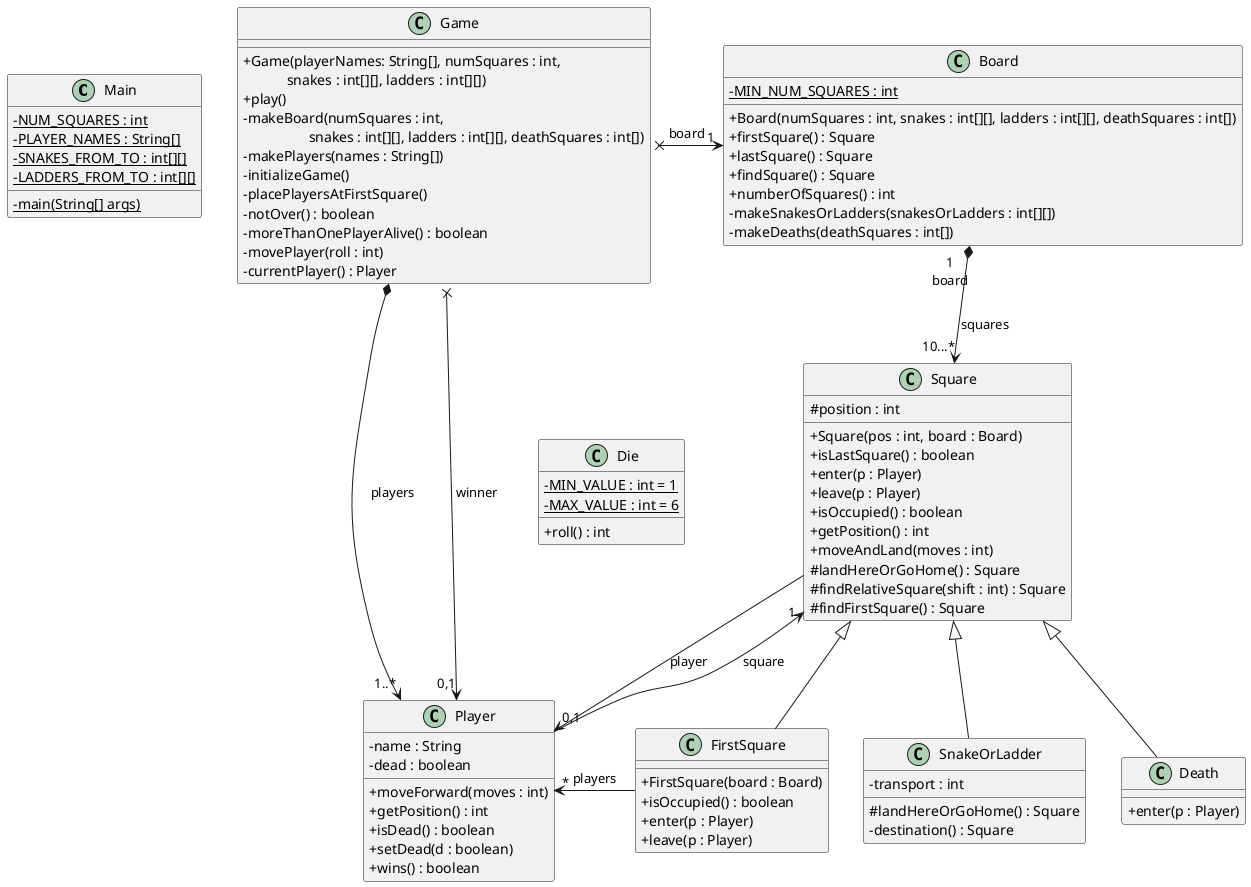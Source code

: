 @startuml 
skinparam classAttributeIconSize 0
' this is to use the standard notation for public, protected, private

class Main {
- {static} NUM_SQUARES : int
- {static} PLAYER_NAMES : String[]
- {static} SNAKES_FROM_TO : int[][]
- {static} LADDERS_FROM_TO : int[][]
- {static} main(String[] args)
}

class Game {
    + Game(playerNames: String[], numSquares : int, \n\t    snakes : int[][], ladders : int[][])
    + play()
    - makeBoard(numSquares : int, \n\t\t  snakes : int[][], ladders : int[][], deathSquares : int[])
    - makePlayers(names : String[])
    - initializeGame()
    - placePlayersAtFirstSquare()
    - notOver() : boolean
    - moreThanOnePlayerAlive() : boolean
    - movePlayer(roll : int)
    - currentPlayer() : Player
}

class Board {
    - {static} MIN_NUM_SQUARES : int
    + Board(numSquares : int, snakes : int[][], ladders : int[][], deathSquares : int[])
    + firstSquare() : Square
    + lastSquare() : Square
    + findSquare() : Square
    + numberOfSquares() : int
    - makeSnakesOrLadders(snakesOrLadders : int[][])
    - makeDeaths(deathSquares : int[])
}

class Die {
    - {static} MIN_VALUE : int = 1
    - {static} MAX_VALUE : int = 6
    + roll() : int
}

class Square {
    # position : int
    + Square(pos : int, board : Board)
    + isLastSquare() : boolean
    + enter(p : Player)
    + leave(p : Player)
    + isOccupied() : boolean
    + getPosition() : int
    + moveAndLand(moves : int)
    # landHereOrGoHome() : Square
    # findRelativeSquare(shift : int) : Square
    # findFirstSquare() : Square
}

class Player {
    - name : String
    - dead : boolean
    + moveForward(moves : int)
    + getPosition() : int
    + isDead() : boolean
    + setDead(d : boolean)
    + wins() : boolean
}

class SnakeOrLadder extends Square {
    - transport : int
    # landHereOrGoHome() : Square
    - destination() : Square
}

class Death extends Square {
    + enter(p : Player)
}

class FirstSquare extends Square {
    + FirstSquare(board : Board)
    + isOccupied() : boolean
    + enter(p : Player)
    + leave(p : Player)
}

' relative position of classes not related by association
' or composition with hidden arrows
Main -[hidden]right-> Game
Game -[hidden]down-> Die

'associations
Game x--right--> "1" Board : board
Board "1\nboard" *-down-> "10...*" Square : squares
Game *-down-> "1..*" Player : players
Game x-down-> "0,1" Player : winner
Square -down-> "0,1" Player : player
Player -up-> "1" Square : square
FirstSquare -left-> "*" Player : players
@enduml